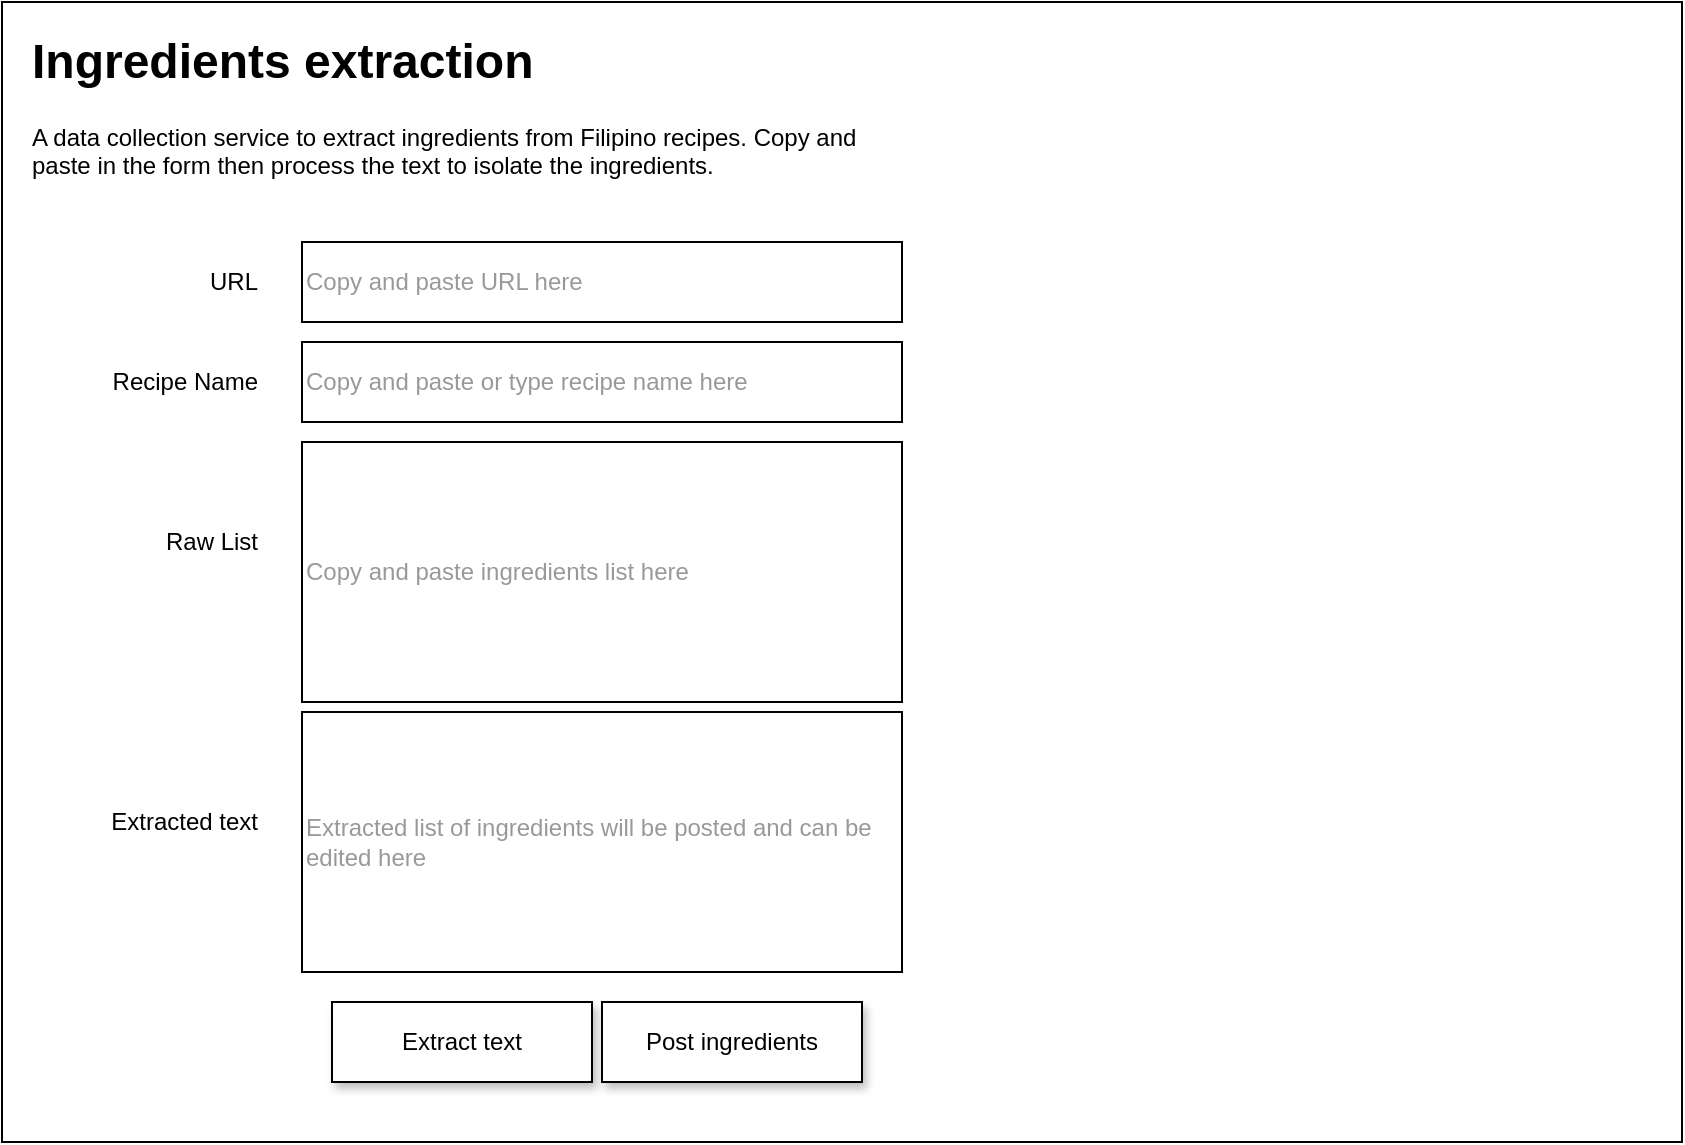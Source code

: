 <mxfile version="13.5.1" type="device"><diagram name="Page-1" id="2cc2dc42-3aac-f2a9-1cec-7a8b7cbee084"><mxGraphModel dx="1021" dy="498" grid="1" gridSize="10" guides="1" tooltips="1" connect="1" arrows="1" fold="1" page="1" pageScale="1" pageWidth="1100" pageHeight="850" background="#ffffff" math="0" shadow="0"><root><mxCell id="0"/><mxCell id="1" parent="0"/><mxCell id="VsCPGr6BTgkls8ULyEwv-1" value="URL" style="rounded=0;whiteSpace=wrap;html=1;" parent="1" vertex="1"><mxGeometry x="70" y="70" width="840" height="570" as="geometry"/></mxCell><mxCell id="2nLr-Ju2sGMBpkmgdByG-1" value="&lt;h1&gt;Ingredients extraction&lt;br&gt;&lt;/h1&gt;&lt;p&gt;A data collection service to extract ingredients from Filipino recipes. Copy and paste in the form then process the text to isolate the ingredients.&lt;br&gt;&lt;/p&gt;" style="text;html=1;strokeColor=none;fillColor=none;spacing=5;spacingTop=-20;whiteSpace=wrap;overflow=hidden;rounded=0;" parent="1" vertex="1"><mxGeometry x="80" y="80" width="440" height="100" as="geometry"/></mxCell><mxCell id="2nLr-Ju2sGMBpkmgdByG-2" value="&lt;font color=&quot;#999999&quot;&gt;Copy and paste ingredients list here&lt;br&gt;&lt;/font&gt;" style="rounded=0;whiteSpace=wrap;html=1;align=left;" parent="1" vertex="1"><mxGeometry x="220" y="290" width="300" height="130" as="geometry"/></mxCell><mxCell id="2nLr-Ju2sGMBpkmgdByG-3" value="&lt;font color=&quot;#999999&quot;&gt;Extracted list of ingredients will be posted and can be edited here&lt;br&gt;&lt;/font&gt;" style="rounded=0;whiteSpace=wrap;html=1;align=left;" parent="1" vertex="1"><mxGeometry x="220" y="425" width="300" height="130" as="geometry"/></mxCell><UserObject label="&lt;font color=&quot;#999999&quot;&gt;Copy and paste URL here&lt;br&gt;&lt;/font&gt;" link="https://www.allrecipes.com/recipe/152243/lolahs-chicken-adobo/?internalSource=streams&amp;referringId=696&amp;referringContentType=Recipe%20Hub&amp;clickId=st_recipes_mades" id="VsCPGr6BTgkls8ULyEwv-2"><mxCell style="rounded=0;whiteSpace=wrap;html=1;align=left;" parent="1" vertex="1"><mxGeometry x="220" y="190" width="300" height="40" as="geometry"/></mxCell></UserObject><mxCell id="VsCPGr6BTgkls8ULyEwv-6" value="Extract text" style="rounded=0;whiteSpace=wrap;html=1;align=center;shadow=1;" parent="1" vertex="1"><mxGeometry x="235" y="570" width="130" height="40" as="geometry"/></mxCell><mxCell id="VsCPGr6BTgkls8ULyEwv-7" value="Post ingredients" style="rounded=0;whiteSpace=wrap;html=1;align=center;shadow=1;" parent="1" vertex="1"><mxGeometry x="370" y="570" width="130" height="40" as="geometry"/></mxCell><UserObject label="&lt;font color=&quot;#999999&quot;&gt;Copy and paste or type recipe name here&lt;/font&gt;" link="https://www.allrecipes.com/recipe/152243/lolahs-chicken-adobo/?internalSource=streams&amp;referringId=696&amp;referringContentType=Recipe%20Hub&amp;clickId=st_recipes_mades" id="sTLEQSYP3A13xyBifU4n-1"><mxCell style="rounded=0;whiteSpace=wrap;html=1;align=left;" parent="1" vertex="1"><mxGeometry x="220" y="240" width="300" height="40" as="geometry"/></mxCell></UserObject><mxCell id="KDsr1pAg-TuZiagaaZ5B-1" value="Recipe Name" style="text;html=1;strokeColor=none;fillColor=none;align=right;verticalAlign=middle;whiteSpace=wrap;rounded=0;" vertex="1" parent="1"><mxGeometry x="110" y="250" width="90" height="20" as="geometry"/></mxCell><mxCell id="KDsr1pAg-TuZiagaaZ5B-2" value="URL" style="text;html=1;strokeColor=none;fillColor=none;align=right;verticalAlign=middle;whiteSpace=wrap;rounded=0;" vertex="1" parent="1"><mxGeometry x="160" y="200" width="40" height="20" as="geometry"/></mxCell><mxCell id="KDsr1pAg-TuZiagaaZ5B-4" value="Raw List" style="text;html=1;strokeColor=none;fillColor=none;align=right;verticalAlign=middle;whiteSpace=wrap;rounded=0;" vertex="1" parent="1"><mxGeometry x="110" y="330" width="90" height="20" as="geometry"/></mxCell><mxCell id="KDsr1pAg-TuZiagaaZ5B-5" value="Extracted text" style="text;html=1;strokeColor=none;fillColor=none;align=right;verticalAlign=middle;whiteSpace=wrap;rounded=0;" vertex="1" parent="1"><mxGeometry x="110" y="470" width="90" height="20" as="geometry"/></mxCell></root></mxGraphModel></diagram></mxfile>